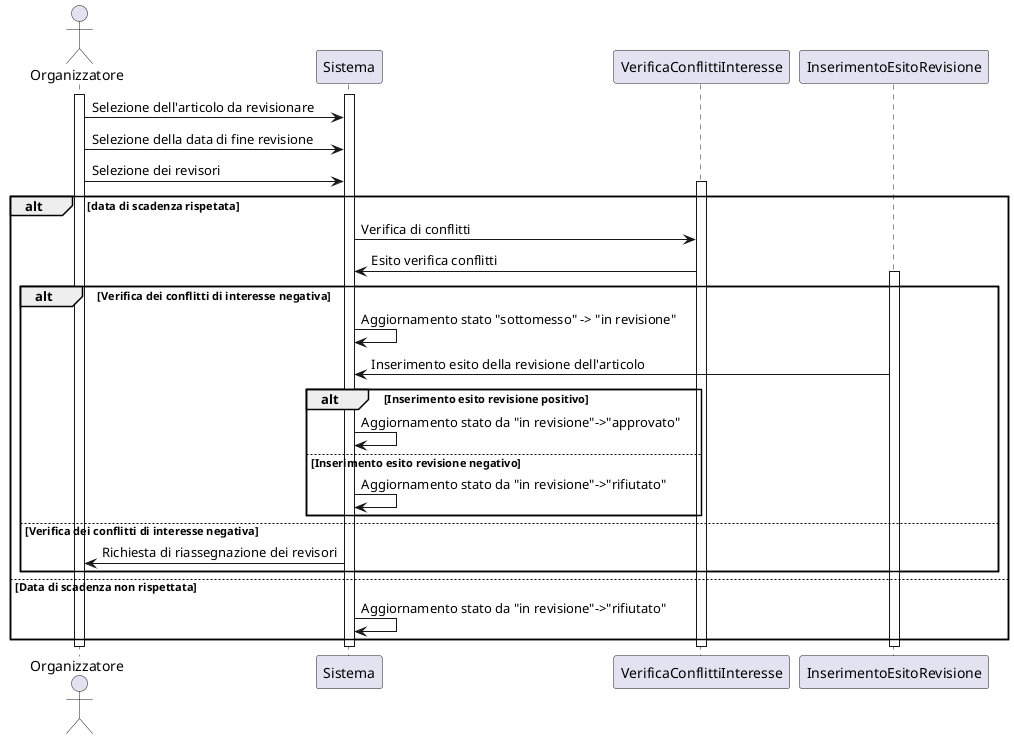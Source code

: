 @startuml
actor Organizzatore as org
participant "Sistema" as ui
participant "VerificaConflittiInteresse" as vc
participant "InserimentoEsitoRevisione" as rev

activate org
activate ui
org -> ui: Selezione dell'articolo da revisionare
org -> ui: Selezione della data di fine revisione
org -> ui: Selezione dei revisori
activate vc
alt data di scadenza rispetata
ui -> vc: Verifica di conflitti
vc -> ui: Esito verifica conflitti
alt Verifica dei conflitti di interesse negativa
activate rev
    ui -> ui: Aggiornamento stato "sottomesso" -> "in revisione"
    rev -> ui: Inserimento esito della revisione dell'articolo
alt Inserimento esito revisione positivo
    ui -> ui: Aggiornamento stato da "in revisione"->"approvato"
else Inserimento esito revisione negativo
    ui -> ui: Aggiornamento stato da "in revisione"->"rifiutato"
end
else Verifica dei conflitti di interesse negativa
    ui -> org: Richiesta di riassegnazione dei revisori
end
else Data di scadenza non rispettata
    ui -> ui: Aggiornamento stato da "in revisione"->"rifiutato"
end
deactivate rev
deactivate vc
deactivate ui
deactivate org
@enduml
